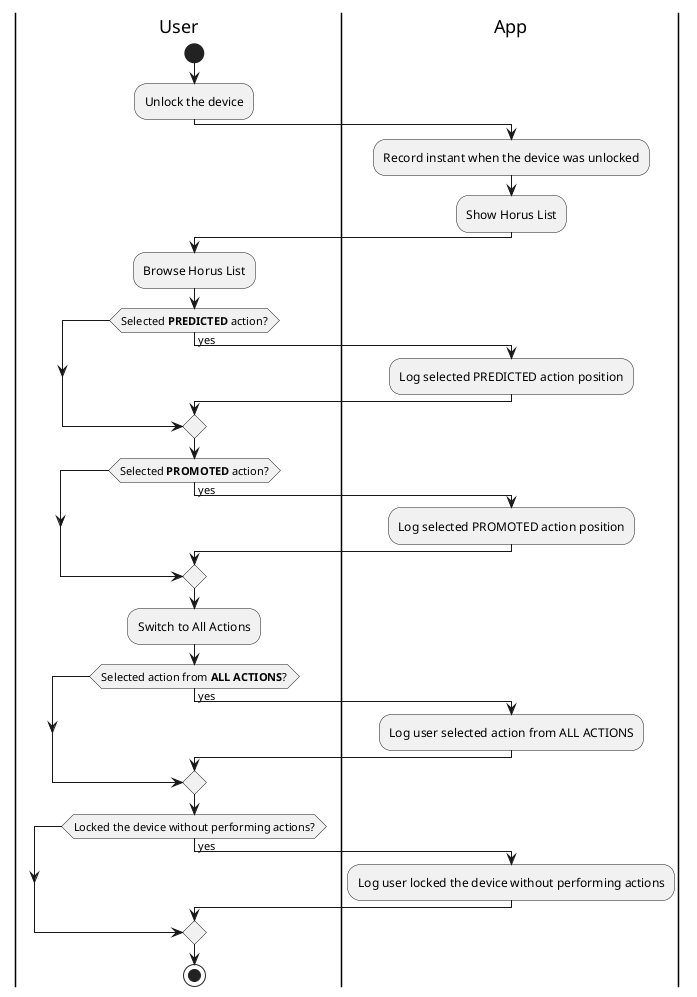
@startuml MPAA#70.activity

skinparam monochrome true
skinparam defaultTextAlignment center

|User|
start
:Unlock the device;

|App|
:Record instant when the device was unlocked;
:Show Horus List;

|User|
:Browse Horus List;
if (Selected **PREDICTED** action?) then (yes)
    |App|
    :Log selected PREDICTED action position;
endif

|User|
if (Selected **PROMOTED** action?) then (yes)
    |App|
    :Log selected PROMOTED action position;
endif

|User|
:Switch to All Actions;
if (Selected action from **ALL ACTIONS**?) then (yes)
    |App|
    :Log user selected action from ALL ACTIONS;
endif

|User|
if (Locked the device without performing actions?) then (yes)
    |App|
    :Log user locked the device without performing actions;
endif

|User|
stop

@enduml
